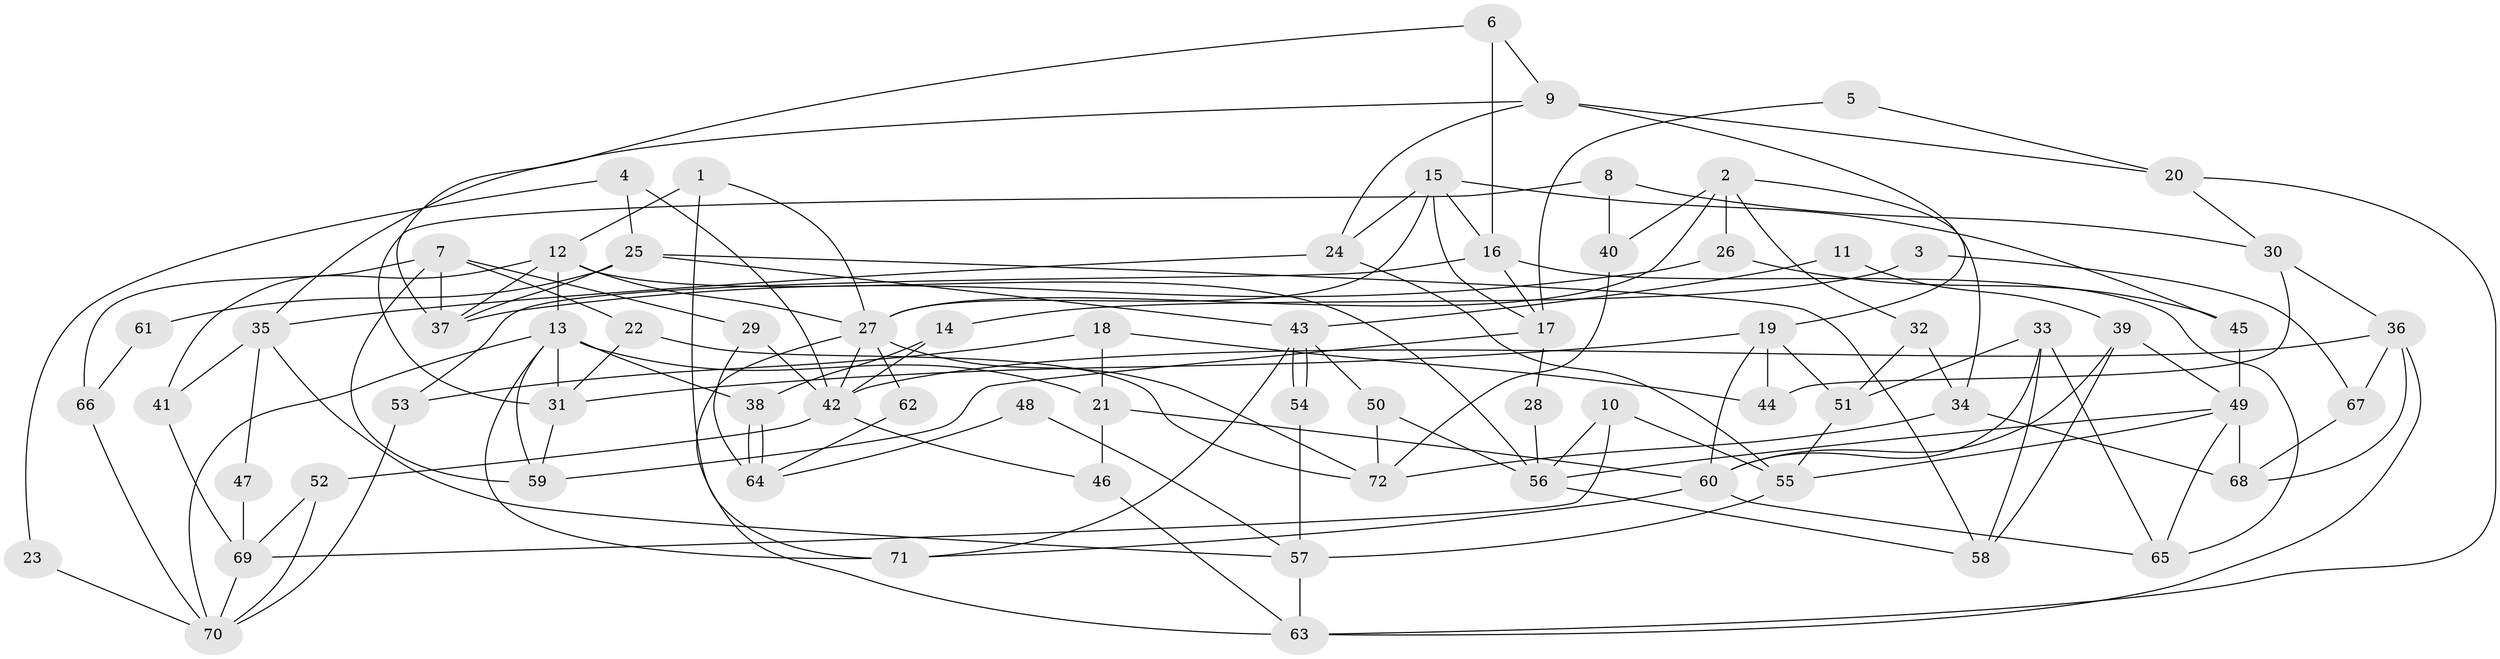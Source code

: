 // coarse degree distribution, {12: 0.027777777777777776, 5: 0.16666666666666666, 11: 0.027777777777777776, 4: 0.16666666666666666, 10: 0.05555555555555555, 7: 0.08333333333333333, 6: 0.1388888888888889, 9: 0.027777777777777776, 2: 0.16666666666666666, 3: 0.1388888888888889}
// Generated by graph-tools (version 1.1) at 2025/51/03/04/25 22:51:11]
// undirected, 72 vertices, 144 edges
graph export_dot {
  node [color=gray90,style=filled];
  1;
  2;
  3;
  4;
  5;
  6;
  7;
  8;
  9;
  10;
  11;
  12;
  13;
  14;
  15;
  16;
  17;
  18;
  19;
  20;
  21;
  22;
  23;
  24;
  25;
  26;
  27;
  28;
  29;
  30;
  31;
  32;
  33;
  34;
  35;
  36;
  37;
  38;
  39;
  40;
  41;
  42;
  43;
  44;
  45;
  46;
  47;
  48;
  49;
  50;
  51;
  52;
  53;
  54;
  55;
  56;
  57;
  58;
  59;
  60;
  61;
  62;
  63;
  64;
  65;
  66;
  67;
  68;
  69;
  70;
  71;
  72;
  1 -- 12;
  1 -- 27;
  1 -- 71;
  2 -- 32;
  2 -- 26;
  2 -- 27;
  2 -- 34;
  2 -- 40;
  3 -- 67;
  3 -- 14;
  4 -- 25;
  4 -- 42;
  4 -- 23;
  5 -- 17;
  5 -- 20;
  6 -- 37;
  6 -- 16;
  6 -- 9;
  7 -- 37;
  7 -- 22;
  7 -- 29;
  7 -- 59;
  7 -- 66;
  8 -- 31;
  8 -- 30;
  8 -- 40;
  9 -- 20;
  9 -- 19;
  9 -- 24;
  9 -- 35;
  10 -- 69;
  10 -- 55;
  10 -- 56;
  11 -- 39;
  11 -- 43;
  12 -- 27;
  12 -- 56;
  12 -- 13;
  12 -- 37;
  12 -- 41;
  13 -- 31;
  13 -- 21;
  13 -- 38;
  13 -- 59;
  13 -- 70;
  13 -- 71;
  14 -- 38;
  14 -- 42;
  15 -- 16;
  15 -- 27;
  15 -- 17;
  15 -- 24;
  15 -- 45;
  16 -- 17;
  16 -- 65;
  16 -- 53;
  17 -- 59;
  17 -- 28;
  18 -- 21;
  18 -- 53;
  18 -- 44;
  19 -- 60;
  19 -- 31;
  19 -- 44;
  19 -- 51;
  20 -- 30;
  20 -- 63;
  21 -- 60;
  21 -- 46;
  22 -- 31;
  22 -- 72;
  23 -- 70;
  24 -- 35;
  24 -- 55;
  25 -- 58;
  25 -- 43;
  25 -- 37;
  25 -- 61;
  26 -- 37;
  26 -- 45;
  27 -- 63;
  27 -- 42;
  27 -- 62;
  27 -- 72;
  28 -- 56;
  29 -- 42;
  29 -- 64;
  30 -- 36;
  30 -- 44;
  31 -- 59;
  32 -- 51;
  32 -- 34;
  33 -- 51;
  33 -- 58;
  33 -- 60;
  33 -- 65;
  34 -- 72;
  34 -- 68;
  35 -- 41;
  35 -- 47;
  35 -- 57;
  36 -- 68;
  36 -- 63;
  36 -- 42;
  36 -- 67;
  38 -- 64;
  38 -- 64;
  39 -- 60;
  39 -- 49;
  39 -- 58;
  40 -- 72;
  41 -- 69;
  42 -- 46;
  42 -- 52;
  43 -- 54;
  43 -- 54;
  43 -- 71;
  43 -- 50;
  45 -- 49;
  46 -- 63;
  47 -- 69;
  48 -- 64;
  48 -- 57;
  49 -- 56;
  49 -- 65;
  49 -- 55;
  49 -- 68;
  50 -- 72;
  50 -- 56;
  51 -- 55;
  52 -- 70;
  52 -- 69;
  53 -- 70;
  54 -- 57;
  55 -- 57;
  56 -- 58;
  57 -- 63;
  60 -- 71;
  60 -- 65;
  61 -- 66;
  62 -- 64;
  66 -- 70;
  67 -- 68;
  69 -- 70;
}
